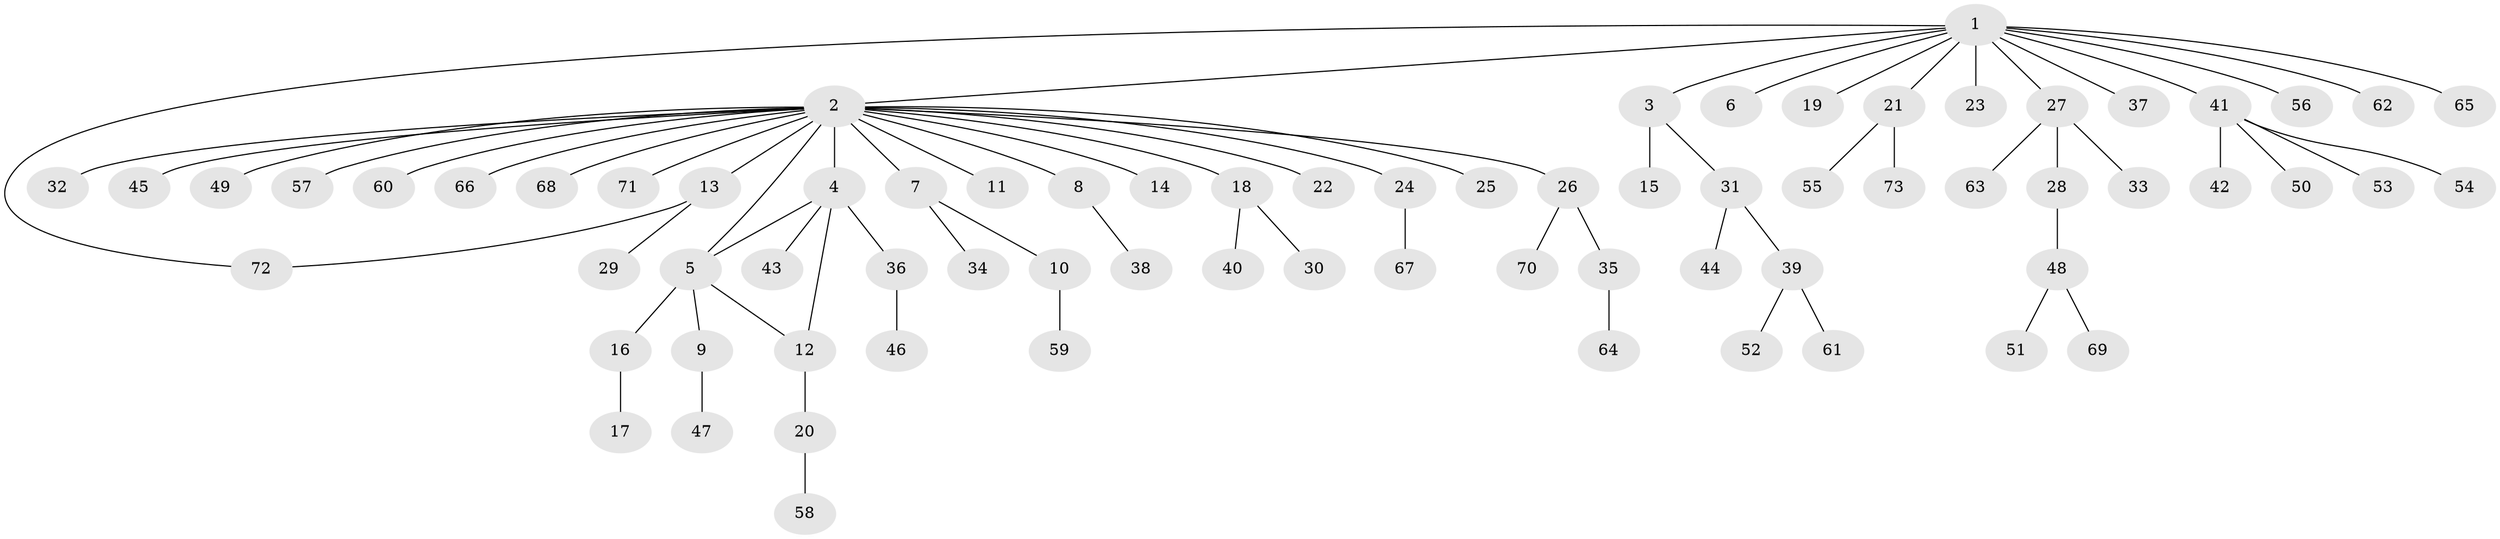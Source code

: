 // Generated by graph-tools (version 1.1) at 2025/14/03/09/25 04:14:21]
// undirected, 73 vertices, 75 edges
graph export_dot {
graph [start="1"]
  node [color=gray90,style=filled];
  1;
  2;
  3;
  4;
  5;
  6;
  7;
  8;
  9;
  10;
  11;
  12;
  13;
  14;
  15;
  16;
  17;
  18;
  19;
  20;
  21;
  22;
  23;
  24;
  25;
  26;
  27;
  28;
  29;
  30;
  31;
  32;
  33;
  34;
  35;
  36;
  37;
  38;
  39;
  40;
  41;
  42;
  43;
  44;
  45;
  46;
  47;
  48;
  49;
  50;
  51;
  52;
  53;
  54;
  55;
  56;
  57;
  58;
  59;
  60;
  61;
  62;
  63;
  64;
  65;
  66;
  67;
  68;
  69;
  70;
  71;
  72;
  73;
  1 -- 2;
  1 -- 3;
  1 -- 6;
  1 -- 19;
  1 -- 21;
  1 -- 23;
  1 -- 27;
  1 -- 37;
  1 -- 41;
  1 -- 56;
  1 -- 62;
  1 -- 65;
  1 -- 72;
  2 -- 4;
  2 -- 5;
  2 -- 7;
  2 -- 8;
  2 -- 11;
  2 -- 13;
  2 -- 14;
  2 -- 18;
  2 -- 22;
  2 -- 24;
  2 -- 25;
  2 -- 26;
  2 -- 32;
  2 -- 45;
  2 -- 49;
  2 -- 57;
  2 -- 60;
  2 -- 66;
  2 -- 68;
  2 -- 71;
  3 -- 15;
  3 -- 31;
  4 -- 5;
  4 -- 12;
  4 -- 36;
  4 -- 43;
  5 -- 9;
  5 -- 12;
  5 -- 16;
  7 -- 10;
  7 -- 34;
  8 -- 38;
  9 -- 47;
  10 -- 59;
  12 -- 20;
  13 -- 29;
  13 -- 72;
  16 -- 17;
  18 -- 30;
  18 -- 40;
  20 -- 58;
  21 -- 55;
  21 -- 73;
  24 -- 67;
  26 -- 35;
  26 -- 70;
  27 -- 28;
  27 -- 33;
  27 -- 63;
  28 -- 48;
  31 -- 39;
  31 -- 44;
  35 -- 64;
  36 -- 46;
  39 -- 52;
  39 -- 61;
  41 -- 42;
  41 -- 50;
  41 -- 53;
  41 -- 54;
  48 -- 51;
  48 -- 69;
}

